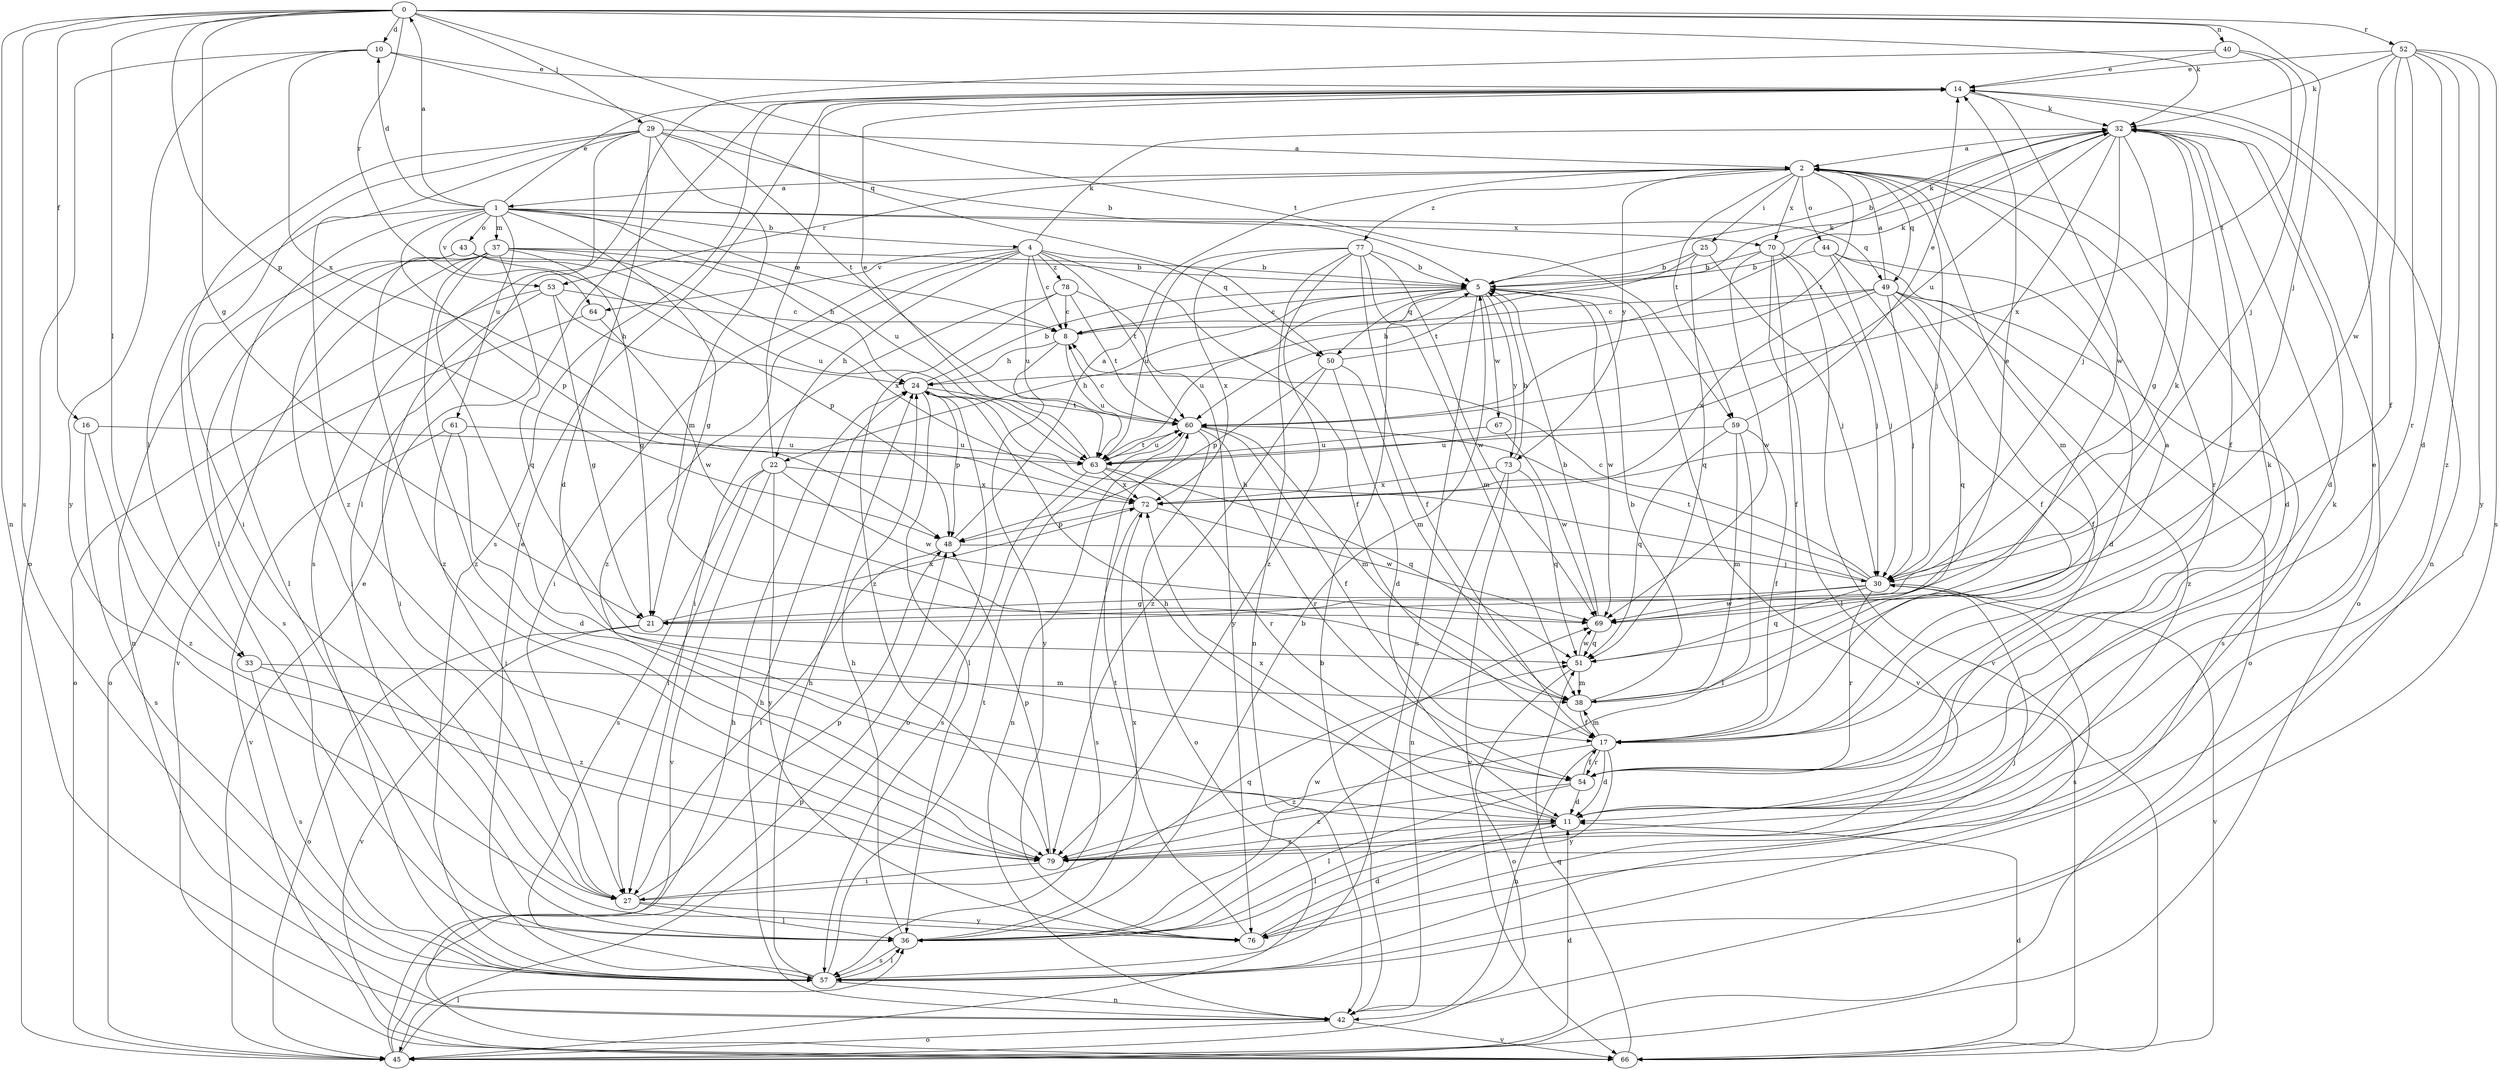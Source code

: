 strict digraph  {
0;
1;
2;
4;
5;
8;
10;
11;
14;
16;
17;
21;
22;
24;
25;
27;
29;
30;
32;
33;
36;
37;
38;
40;
42;
43;
44;
45;
48;
49;
50;
51;
52;
53;
54;
57;
59;
60;
61;
63;
64;
66;
67;
69;
70;
72;
73;
76;
77;
78;
79;
0 -> 10  [label=d];
0 -> 16  [label=f];
0 -> 21  [label=g];
0 -> 29  [label=j];
0 -> 30  [label=j];
0 -> 32  [label=k];
0 -> 33  [label=l];
0 -> 40  [label=n];
0 -> 42  [label=n];
0 -> 48  [label=p];
0 -> 52  [label=r];
0 -> 53  [label=r];
0 -> 57  [label=s];
0 -> 59  [label=t];
1 -> 0  [label=a];
1 -> 4  [label=b];
1 -> 8  [label=c];
1 -> 10  [label=d];
1 -> 14  [label=e];
1 -> 21  [label=g];
1 -> 33  [label=l];
1 -> 36  [label=l];
1 -> 37  [label=m];
1 -> 43  [label=o];
1 -> 48  [label=p];
1 -> 49  [label=q];
1 -> 61  [label=u];
1 -> 63  [label=u];
1 -> 64  [label=v];
1 -> 70  [label=x];
2 -> 1  [label=a];
2 -> 11  [label=d];
2 -> 25  [label=i];
2 -> 30  [label=j];
2 -> 38  [label=m];
2 -> 44  [label=o];
2 -> 49  [label=q];
2 -> 53  [label=r];
2 -> 54  [label=r];
2 -> 59  [label=t];
2 -> 60  [label=t];
2 -> 70  [label=x];
2 -> 73  [label=y];
2 -> 77  [label=z];
4 -> 8  [label=c];
4 -> 17  [label=f];
4 -> 22  [label=h];
4 -> 27  [label=i];
4 -> 32  [label=k];
4 -> 50  [label=q];
4 -> 60  [label=t];
4 -> 63  [label=u];
4 -> 64  [label=v];
4 -> 78  [label=z];
4 -> 79  [label=z];
5 -> 8  [label=c];
5 -> 22  [label=h];
5 -> 50  [label=q];
5 -> 57  [label=s];
5 -> 63  [label=u];
5 -> 66  [label=v];
5 -> 67  [label=w];
5 -> 69  [label=w];
5 -> 73  [label=y];
8 -> 24  [label=h];
8 -> 32  [label=k];
8 -> 63  [label=u];
8 -> 76  [label=y];
10 -> 14  [label=e];
10 -> 45  [label=o];
10 -> 50  [label=q];
10 -> 72  [label=x];
10 -> 76  [label=y];
11 -> 14  [label=e];
11 -> 24  [label=h];
11 -> 36  [label=l];
11 -> 72  [label=x];
11 -> 79  [label=z];
14 -> 32  [label=k];
14 -> 42  [label=n];
14 -> 57  [label=s];
14 -> 69  [label=w];
16 -> 57  [label=s];
16 -> 63  [label=u];
16 -> 79  [label=z];
17 -> 11  [label=d];
17 -> 38  [label=m];
17 -> 42  [label=n];
17 -> 54  [label=r];
17 -> 76  [label=y];
17 -> 79  [label=z];
21 -> 32  [label=k];
21 -> 45  [label=o];
21 -> 66  [label=v];
21 -> 72  [label=x];
22 -> 14  [label=e];
22 -> 27  [label=i];
22 -> 57  [label=s];
22 -> 66  [label=v];
22 -> 69  [label=w];
22 -> 72  [label=x];
22 -> 76  [label=y];
24 -> 5  [label=b];
24 -> 36  [label=l];
24 -> 45  [label=o];
24 -> 48  [label=p];
24 -> 60  [label=t];
25 -> 5  [label=b];
25 -> 30  [label=j];
25 -> 51  [label=q];
25 -> 60  [label=t];
27 -> 36  [label=l];
27 -> 48  [label=p];
27 -> 51  [label=q];
27 -> 76  [label=y];
29 -> 2  [label=a];
29 -> 5  [label=b];
29 -> 11  [label=d];
29 -> 27  [label=i];
29 -> 36  [label=l];
29 -> 38  [label=m];
29 -> 57  [label=s];
29 -> 60  [label=t];
29 -> 79  [label=z];
30 -> 8  [label=c];
30 -> 21  [label=g];
30 -> 24  [label=h];
30 -> 51  [label=q];
30 -> 54  [label=r];
30 -> 57  [label=s];
30 -> 60  [label=t];
30 -> 66  [label=v];
30 -> 69  [label=w];
32 -> 2  [label=a];
32 -> 5  [label=b];
32 -> 11  [label=d];
32 -> 17  [label=f];
32 -> 21  [label=g];
32 -> 30  [label=j];
32 -> 45  [label=o];
32 -> 63  [label=u];
32 -> 72  [label=x];
33 -> 38  [label=m];
33 -> 57  [label=s];
33 -> 79  [label=z];
36 -> 5  [label=b];
36 -> 24  [label=h];
36 -> 57  [label=s];
36 -> 69  [label=w];
36 -> 72  [label=x];
37 -> 5  [label=b];
37 -> 21  [label=g];
37 -> 24  [label=h];
37 -> 27  [label=i];
37 -> 51  [label=q];
37 -> 54  [label=r];
37 -> 57  [label=s];
37 -> 66  [label=v];
37 -> 72  [label=x];
37 -> 79  [label=z];
38 -> 2  [label=a];
38 -> 5  [label=b];
38 -> 17  [label=f];
40 -> 14  [label=e];
40 -> 30  [label=j];
40 -> 36  [label=l];
40 -> 60  [label=t];
42 -> 5  [label=b];
42 -> 24  [label=h];
42 -> 45  [label=o];
42 -> 66  [label=v];
43 -> 5  [label=b];
43 -> 42  [label=n];
43 -> 48  [label=p];
43 -> 63  [label=u];
43 -> 79  [label=z];
44 -> 5  [label=b];
44 -> 11  [label=d];
44 -> 17  [label=f];
44 -> 30  [label=j];
44 -> 45  [label=o];
45 -> 11  [label=d];
45 -> 14  [label=e];
45 -> 24  [label=h];
45 -> 36  [label=l];
45 -> 48  [label=p];
48 -> 2  [label=a];
48 -> 27  [label=i];
48 -> 30  [label=j];
49 -> 2  [label=a];
49 -> 8  [label=c];
49 -> 17  [label=f];
49 -> 24  [label=h];
49 -> 30  [label=j];
49 -> 51  [label=q];
49 -> 57  [label=s];
49 -> 72  [label=x];
49 -> 79  [label=z];
50 -> 11  [label=d];
50 -> 32  [label=k];
50 -> 38  [label=m];
50 -> 48  [label=p];
50 -> 79  [label=z];
51 -> 38  [label=m];
51 -> 45  [label=o];
51 -> 69  [label=w];
52 -> 11  [label=d];
52 -> 14  [label=e];
52 -> 17  [label=f];
52 -> 32  [label=k];
52 -> 54  [label=r];
52 -> 57  [label=s];
52 -> 69  [label=w];
52 -> 76  [label=y];
52 -> 79  [label=z];
53 -> 8  [label=c];
53 -> 21  [label=g];
53 -> 24  [label=h];
53 -> 27  [label=i];
53 -> 45  [label=o];
54 -> 11  [label=d];
54 -> 17  [label=f];
54 -> 32  [label=k];
54 -> 36  [label=l];
54 -> 79  [label=z];
57 -> 14  [label=e];
57 -> 24  [label=h];
57 -> 36  [label=l];
57 -> 42  [label=n];
57 -> 60  [label=t];
59 -> 14  [label=e];
59 -> 17  [label=f];
59 -> 36  [label=l];
59 -> 38  [label=m];
59 -> 51  [label=q];
59 -> 63  [label=u];
60 -> 8  [label=c];
60 -> 17  [label=f];
60 -> 38  [label=m];
60 -> 42  [label=n];
60 -> 45  [label=o];
60 -> 54  [label=r];
60 -> 63  [label=u];
61 -> 11  [label=d];
61 -> 27  [label=i];
61 -> 63  [label=u];
61 -> 66  [label=v];
63 -> 14  [label=e];
63 -> 51  [label=q];
63 -> 54  [label=r];
63 -> 57  [label=s];
63 -> 60  [label=t];
63 -> 72  [label=x];
64 -> 45  [label=o];
64 -> 69  [label=w];
66 -> 11  [label=d];
66 -> 51  [label=q];
67 -> 63  [label=u];
67 -> 69  [label=w];
69 -> 5  [label=b];
69 -> 14  [label=e];
69 -> 51  [label=q];
70 -> 5  [label=b];
70 -> 17  [label=f];
70 -> 30  [label=j];
70 -> 32  [label=k];
70 -> 36  [label=l];
70 -> 66  [label=v];
70 -> 69  [label=w];
72 -> 48  [label=p];
72 -> 57  [label=s];
72 -> 69  [label=w];
73 -> 5  [label=b];
73 -> 42  [label=n];
73 -> 51  [label=q];
73 -> 66  [label=v];
73 -> 72  [label=x];
76 -> 11  [label=d];
76 -> 30  [label=j];
76 -> 60  [label=t];
77 -> 5  [label=b];
77 -> 17  [label=f];
77 -> 38  [label=m];
77 -> 42  [label=n];
77 -> 63  [label=u];
77 -> 69  [label=w];
77 -> 72  [label=x];
77 -> 79  [label=z];
78 -> 8  [label=c];
78 -> 27  [label=i];
78 -> 60  [label=t];
78 -> 76  [label=y];
78 -> 79  [label=z];
79 -> 27  [label=i];
79 -> 32  [label=k];
79 -> 48  [label=p];
}
